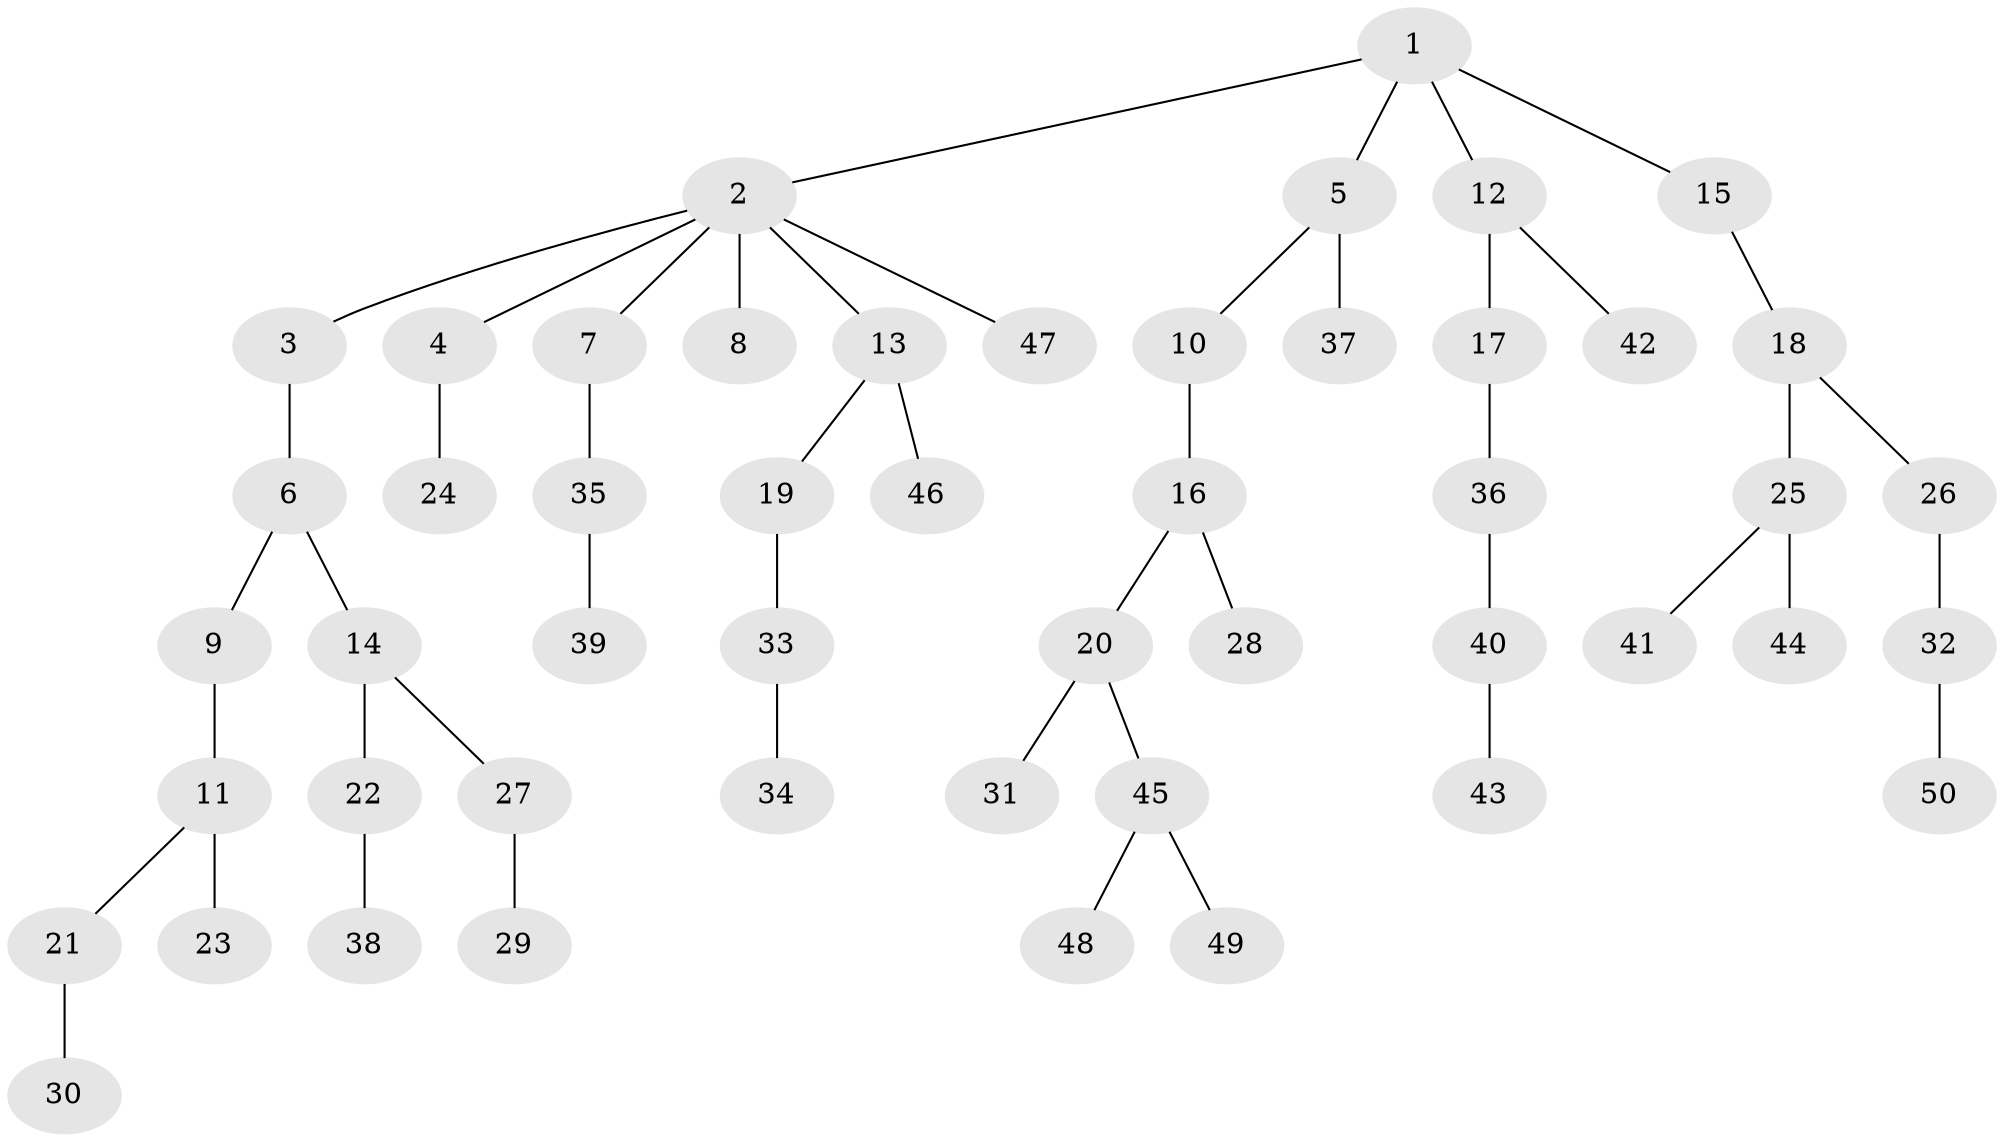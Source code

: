 // coarse degree distribution, {4: 0.02857142857142857, 6: 0.02857142857142857, 2: 0.5428571428571428, 3: 0.08571428571428572, 1: 0.3142857142857143}
// Generated by graph-tools (version 1.1) at 2025/51/03/04/25 22:51:31]
// undirected, 50 vertices, 49 edges
graph export_dot {
  node [color=gray90,style=filled];
  1;
  2;
  3;
  4;
  5;
  6;
  7;
  8;
  9;
  10;
  11;
  12;
  13;
  14;
  15;
  16;
  17;
  18;
  19;
  20;
  21;
  22;
  23;
  24;
  25;
  26;
  27;
  28;
  29;
  30;
  31;
  32;
  33;
  34;
  35;
  36;
  37;
  38;
  39;
  40;
  41;
  42;
  43;
  44;
  45;
  46;
  47;
  48;
  49;
  50;
  1 -- 2;
  1 -- 5;
  1 -- 12;
  1 -- 15;
  2 -- 3;
  2 -- 4;
  2 -- 7;
  2 -- 8;
  2 -- 13;
  2 -- 47;
  3 -- 6;
  4 -- 24;
  5 -- 10;
  5 -- 37;
  6 -- 9;
  6 -- 14;
  7 -- 35;
  9 -- 11;
  10 -- 16;
  11 -- 21;
  11 -- 23;
  12 -- 17;
  12 -- 42;
  13 -- 19;
  13 -- 46;
  14 -- 22;
  14 -- 27;
  15 -- 18;
  16 -- 20;
  16 -- 28;
  17 -- 36;
  18 -- 25;
  18 -- 26;
  19 -- 33;
  20 -- 31;
  20 -- 45;
  21 -- 30;
  22 -- 38;
  25 -- 41;
  25 -- 44;
  26 -- 32;
  27 -- 29;
  32 -- 50;
  33 -- 34;
  35 -- 39;
  36 -- 40;
  40 -- 43;
  45 -- 48;
  45 -- 49;
}
